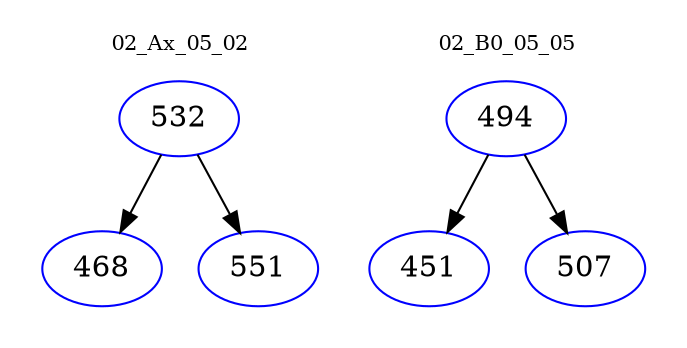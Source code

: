 digraph{
subgraph cluster_0 {
color = white
label = "02_Ax_05_02";
fontsize=10;
T0_532 [label="532", color="blue"]
T0_532 -> T0_468 [color="black"]
T0_468 [label="468", color="blue"]
T0_532 -> T0_551 [color="black"]
T0_551 [label="551", color="blue"]
}
subgraph cluster_1 {
color = white
label = "02_B0_05_05";
fontsize=10;
T1_494 [label="494", color="blue"]
T1_494 -> T1_451 [color="black"]
T1_451 [label="451", color="blue"]
T1_494 -> T1_507 [color="black"]
T1_507 [label="507", color="blue"]
}
}
